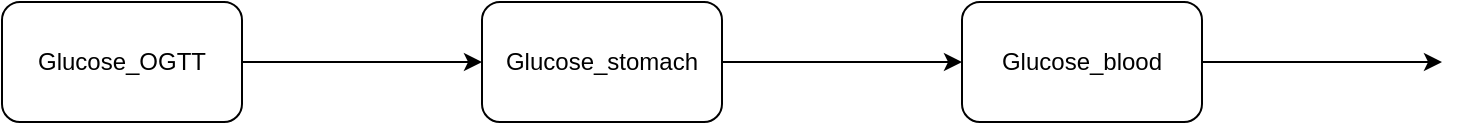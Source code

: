 <mxfile version="24.4.0" type="device" pages="7">
  <diagram id="NMiwrWdRVJsLs8OPodjR" name="Simple">
    <mxGraphModel dx="1803" dy="1044" grid="1" gridSize="10" guides="1" tooltips="1" connect="1" arrows="1" fold="1" page="1" pageScale="1" pageWidth="850" pageHeight="1100" math="0" shadow="0">
      <root>
        <mxCell id="0" />
        <mxCell id="1" parent="0" />
        <mxCell id="drTurekCJY-aTA2y8rEC-2" value="" style="endArrow=classic;html=1;rounded=0;entryX=0;entryY=0.5;entryDx=0;entryDy=0;" parent="1" source="drTurekCJY-aTA2y8rEC-4" edge="1">
          <mxGeometry width="50" height="50" relative="1" as="geometry">
            <mxPoint x="160" y="325" as="sourcePoint" />
            <mxPoint x="280" y="320" as="targetPoint" />
            <Array as="points" />
          </mxGeometry>
        </mxCell>
        <mxCell id="drTurekCJY-aTA2y8rEC-3" value="" style="endArrow=none;html=1;rounded=0;entryDx=0;entryDy=0;strokeColor=default;endFill=0;" parent="1" target="drTurekCJY-aTA2y8rEC-4" edge="1">
          <mxGeometry width="50" height="50" relative="1" as="geometry">
            <mxPoint x="160" y="320" as="sourcePoint" />
            <mxPoint x="300" y="325" as="targetPoint" />
            <Array as="points" />
          </mxGeometry>
        </mxCell>
        <mxCell id="drTurekCJY-aTA2y8rEC-4" value="" style="shape=waypoint;sketch=0;fillStyle=solid;size=6;pointerEvents=1;points=[];fillColor=none;resizable=0;rotatable=0;perimeter=centerPerimeter;snapToPoint=1;strokeColor=none;" parent="1" vertex="1">
          <mxGeometry x="210" y="310" width="20" height="20" as="geometry" />
        </mxCell>
        <mxCell id="drTurekCJY-aTA2y8rEC-9" value="Glucose_OGTT" style="rounded=1;whiteSpace=wrap;html=1;" parent="1" vertex="1">
          <mxGeometry x="40" y="290" width="120" height="60" as="geometry" />
        </mxCell>
        <mxCell id="g8OdH-ReW5zzcUejueHb-1" value="Glucose_blood" style="rounded=1;whiteSpace=wrap;html=1;" parent="1" vertex="1">
          <mxGeometry x="520" y="290" width="120" height="60" as="geometry" />
        </mxCell>
        <mxCell id="g8OdH-ReW5zzcUejueHb-2" value="" style="endArrow=classic;html=1;rounded=0;" parent="1" source="g8OdH-ReW5zzcUejueHb-4" edge="1">
          <mxGeometry width="50" height="50" relative="1" as="geometry">
            <mxPoint x="640" y="325" as="sourcePoint" />
            <mxPoint x="760" y="320" as="targetPoint" />
            <Array as="points" />
          </mxGeometry>
        </mxCell>
        <mxCell id="g8OdH-ReW5zzcUejueHb-3" value="" style="endArrow=none;html=1;rounded=0;entryDx=0;entryDy=0;strokeColor=default;endFill=0;" parent="1" target="g8OdH-ReW5zzcUejueHb-4" edge="1">
          <mxGeometry width="50" height="50" relative="1" as="geometry">
            <mxPoint x="640" y="320" as="sourcePoint" />
            <mxPoint x="780" y="325" as="targetPoint" />
            <Array as="points" />
          </mxGeometry>
        </mxCell>
        <mxCell id="g8OdH-ReW5zzcUejueHb-4" value="" style="shape=waypoint;sketch=0;fillStyle=solid;size=6;pointerEvents=1;points=[];fillColor=none;resizable=0;rotatable=0;perimeter=centerPerimeter;snapToPoint=1;strokeColor=none;" parent="1" vertex="1">
          <mxGeometry x="690" y="310" width="20" height="20" as="geometry" />
        </mxCell>
        <mxCell id="g8OdH-ReW5zzcUejueHb-5" value="Glucose_stomach" style="rounded=1;whiteSpace=wrap;html=1;" parent="1" vertex="1">
          <mxGeometry x="280" y="290" width="120" height="60" as="geometry" />
        </mxCell>
        <mxCell id="g8OdH-ReW5zzcUejueHb-6" value="" style="endArrow=classic;html=1;rounded=0;" parent="1" source="g8OdH-ReW5zzcUejueHb-8" edge="1">
          <mxGeometry width="50" height="50" relative="1" as="geometry">
            <mxPoint x="400" y="325" as="sourcePoint" />
            <mxPoint x="520" y="320" as="targetPoint" />
            <Array as="points" />
          </mxGeometry>
        </mxCell>
        <mxCell id="g8OdH-ReW5zzcUejueHb-7" value="" style="endArrow=none;html=1;rounded=0;entryDx=0;entryDy=0;strokeColor=default;endFill=0;" parent="1" target="g8OdH-ReW5zzcUejueHb-8" edge="1">
          <mxGeometry width="50" height="50" relative="1" as="geometry">
            <mxPoint x="400" y="320" as="sourcePoint" />
            <mxPoint x="540" y="325" as="targetPoint" />
            <Array as="points" />
          </mxGeometry>
        </mxCell>
        <mxCell id="g8OdH-ReW5zzcUejueHb-8" value="" style="shape=waypoint;sketch=0;fillStyle=solid;size=6;pointerEvents=1;points=[];fillColor=none;resizable=0;rotatable=0;perimeter=centerPerimeter;snapToPoint=1;strokeColor=none;" parent="1" vertex="1">
          <mxGeometry x="450" y="310" width="20" height="20" as="geometry" />
        </mxCell>
      </root>
    </mxGraphModel>
  </diagram>
  <diagram name="With insulin induced uptake" id="429lVlWvXwl7rx9JId-R">
    <mxGraphModel dx="1803" dy="1044" grid="1" gridSize="10" guides="1" tooltips="1" connect="1" arrows="1" fold="1" page="1" pageScale="1" pageWidth="850" pageHeight="1100" math="0" shadow="0">
      <root>
        <mxCell id="0" />
        <mxCell id="1" parent="0" />
        <mxCell id="2a_csH3wOC-OoMYR3X4y-1" value="Glucose_blood" style="rounded=1;whiteSpace=wrap;html=1;" parent="1" vertex="1">
          <mxGeometry x="270" y="290" width="120" height="60" as="geometry" />
        </mxCell>
        <mxCell id="2a_csH3wOC-OoMYR3X4y-4" value="" style="endArrow=classic;html=1;rounded=0;entryX=0;entryY=0.5;entryDx=0;entryDy=0;" parent="1" source="2a_csH3wOC-OoMYR3X4y-6" target="2a_csH3wOC-OoMYR3X4y-1" edge="1">
          <mxGeometry width="50" height="50" relative="1" as="geometry">
            <mxPoint x="150" y="325" as="sourcePoint" />
            <mxPoint x="260" y="320" as="targetPoint" />
            <Array as="points" />
          </mxGeometry>
        </mxCell>
        <mxCell id="2a_csH3wOC-OoMYR3X4y-5" value="" style="endArrow=none;html=1;rounded=0;entryDx=0;entryDy=0;strokeColor=default;endFill=0;" parent="1" target="2a_csH3wOC-OoMYR3X4y-6" edge="1">
          <mxGeometry width="50" height="50" relative="1" as="geometry">
            <mxPoint x="150" y="320" as="sourcePoint" />
            <mxPoint x="290" y="325" as="targetPoint" />
            <Array as="points" />
          </mxGeometry>
        </mxCell>
        <mxCell id="2a_csH3wOC-OoMYR3X4y-6" value="" style="shape=waypoint;sketch=0;fillStyle=solid;size=6;pointerEvents=1;points=[];fillColor=none;resizable=0;rotatable=0;perimeter=centerPerimeter;snapToPoint=1;strokeColor=none;" parent="1" vertex="1">
          <mxGeometry x="200" y="310" width="20" height="20" as="geometry" />
        </mxCell>
        <mxCell id="2a_csH3wOC-OoMYR3X4y-7" value="" style="endArrow=classic;html=1;rounded=0;" parent="1" source="2a_csH3wOC-OoMYR3X4y-9" edge="1">
          <mxGeometry width="50" height="50" relative="1" as="geometry">
            <mxPoint x="390" y="325" as="sourcePoint" />
            <mxPoint x="510" y="320" as="targetPoint" />
            <Array as="points" />
          </mxGeometry>
        </mxCell>
        <mxCell id="2a_csH3wOC-OoMYR3X4y-8" value="" style="endArrow=none;html=1;rounded=0;entryDx=0;entryDy=0;strokeColor=default;endFill=0;" parent="1" target="2a_csH3wOC-OoMYR3X4y-9" edge="1">
          <mxGeometry width="50" height="50" relative="1" as="geometry">
            <mxPoint x="390" y="320" as="sourcePoint" />
            <mxPoint x="530" y="325" as="targetPoint" />
            <Array as="points" />
          </mxGeometry>
        </mxCell>
        <mxCell id="2a_csH3wOC-OoMYR3X4y-9" value="" style="shape=waypoint;sketch=0;fillStyle=solid;size=6;pointerEvents=1;points=[];fillColor=none;resizable=0;rotatable=0;perimeter=centerPerimeter;snapToPoint=1;strokeColor=none;" parent="1" vertex="1">
          <mxGeometry x="440" y="310" width="20" height="20" as="geometry" />
        </mxCell>
        <mxCell id="2a_csH3wOC-OoMYR3X4y-10" value="Insulin_pancreas" style="rhombus;whiteSpace=wrap;html=1;" parent="1" vertex="1">
          <mxGeometry x="410" y="120" width="80" height="80" as="geometry" />
        </mxCell>
        <mxCell id="2a_csH3wOC-OoMYR3X4y-12" value="Glucose_OGTT" style="rounded=1;whiteSpace=wrap;html=1;" parent="1" vertex="1">
          <mxGeometry x="30" y="290" width="120" height="60" as="geometry" />
        </mxCell>
        <mxCell id="PHtE8mBX0WkZsLmVojpv-1" value="" style="curved=1;endArrow=classic;html=1;rounded=0;exitX=0.75;exitY=0;exitDx=0;exitDy=0;entryX=0.35;entryY=0.53;entryDx=0;entryDy=0;entryPerimeter=0;" parent="1" source="2a_csH3wOC-OoMYR3X4y-1" target="PHtE8mBX0WkZsLmVojpv-10" edge="1">
          <mxGeometry width="50" height="50" relative="1" as="geometry">
            <mxPoint x="370" y="340" as="sourcePoint" />
            <mxPoint x="340" y="230" as="targetPoint" />
            <Array as="points">
              <mxPoint x="370" y="250" />
            </Array>
          </mxGeometry>
        </mxCell>
        <mxCell id="PHtE8mBX0WkZsLmVojpv-7" value="" style="group;rotation=90;" parent="1" vertex="1" connectable="0">
          <mxGeometry x="390" y="250" width="120" height="20" as="geometry" />
        </mxCell>
        <mxCell id="PHtE8mBX0WkZsLmVojpv-9" value="" style="endArrow=none;html=1;rounded=0;entryDx=0;entryDy=0;strokeColor=default;endFill=0;" parent="PHtE8mBX0WkZsLmVojpv-7" target="PHtE8mBX0WkZsLmVojpv-10" edge="1">
          <mxGeometry width="50" height="50" relative="1" as="geometry">
            <mxPoint x="60" y="-50" as="sourcePoint" />
            <mxPoint x="55" y="90" as="targetPoint" />
            <Array as="points" />
          </mxGeometry>
        </mxCell>
        <mxCell id="PHtE8mBX0WkZsLmVojpv-10" value="" style="shape=waypoint;sketch=0;fillStyle=solid;size=6;pointerEvents=1;points=[];fillColor=none;resizable=0;rotatable=0;perimeter=centerPerimeter;snapToPoint=1;strokeColor=none;rotation=90;" parent="PHtE8mBX0WkZsLmVojpv-7" vertex="1">
          <mxGeometry x="50" width="20" height="20" as="geometry" />
        </mxCell>
        <mxCell id="PHtE8mBX0WkZsLmVojpv-8" value="" style="endArrow=classic;html=1;rounded=0;entryX=0.57;entryY=0.75;entryDx=0;entryDy=0;entryPerimeter=0;" parent="1" source="PHtE8mBX0WkZsLmVojpv-10" target="2a_csH3wOC-OoMYR3X4y-9" edge="1">
          <mxGeometry width="50" height="50" relative="1" as="geometry">
            <mxPoint x="445" y="200" as="sourcePoint" />
            <mxPoint x="450" y="320" as="targetPoint" />
            <Array as="points" />
          </mxGeometry>
        </mxCell>
      </root>
    </mxGraphModel>
  </diagram>
  <diagram id="hNH9wX3AyIUZG4db7Msg" name="With insulin_blood">
    <mxGraphModel dx="2653" dy="1044" grid="1" gridSize="10" guides="1" tooltips="1" connect="1" arrows="1" fold="1" page="1" pageScale="1" pageWidth="850" pageHeight="1100" math="0" shadow="0">
      <root>
        <mxCell id="0" />
        <mxCell id="1" parent="0" />
        <mxCell id="qEl2pKQP6yc4ryg7oWox-1" value="Glucose_blood" style="rounded=1;whiteSpace=wrap;html=1;" parent="1" vertex="1">
          <mxGeometry x="-360" y="250" width="120" height="60" as="geometry" />
        </mxCell>
        <mxCell id="qEl2pKQP6yc4ryg7oWox-2" value="" style="endArrow=classic;html=1;rounded=0;entryX=0;entryY=0.5;entryDx=0;entryDy=0;" parent="1" source="qEl2pKQP6yc4ryg7oWox-4" target="qEl2pKQP6yc4ryg7oWox-1" edge="1">
          <mxGeometry width="50" height="50" relative="1" as="geometry">
            <mxPoint x="-480" y="285" as="sourcePoint" />
            <mxPoint x="-370" y="280" as="targetPoint" />
            <Array as="points" />
          </mxGeometry>
        </mxCell>
        <mxCell id="qEl2pKQP6yc4ryg7oWox-3" value="" style="endArrow=none;html=1;rounded=0;entryDx=0;entryDy=0;strokeColor=default;endFill=0;" parent="1" target="qEl2pKQP6yc4ryg7oWox-4" edge="1">
          <mxGeometry width="50" height="50" relative="1" as="geometry">
            <mxPoint x="-480" y="280" as="sourcePoint" />
            <mxPoint x="-340" y="285" as="targetPoint" />
            <Array as="points" />
          </mxGeometry>
        </mxCell>
        <mxCell id="qEl2pKQP6yc4ryg7oWox-4" value="" style="shape=waypoint;sketch=0;fillStyle=solid;size=6;pointerEvents=1;points=[];fillColor=none;resizable=0;rotatable=0;perimeter=centerPerimeter;snapToPoint=1;strokeColor=none;" parent="1" vertex="1">
          <mxGeometry x="-430" y="270" width="20" height="20" as="geometry" />
        </mxCell>
        <mxCell id="qEl2pKQP6yc4ryg7oWox-5" value="" style="endArrow=classic;html=1;rounded=0;" parent="1" source="qEl2pKQP6yc4ryg7oWox-7" edge="1">
          <mxGeometry width="50" height="50" relative="1" as="geometry">
            <mxPoint x="-240" y="285" as="sourcePoint" />
            <mxPoint x="-120" y="280" as="targetPoint" />
            <Array as="points" />
          </mxGeometry>
        </mxCell>
        <mxCell id="qEl2pKQP6yc4ryg7oWox-6" value="" style="endArrow=none;html=1;rounded=0;entryDx=0;entryDy=0;strokeColor=default;endFill=0;" parent="1" target="qEl2pKQP6yc4ryg7oWox-7" edge="1">
          <mxGeometry width="50" height="50" relative="1" as="geometry">
            <mxPoint x="-240" y="280" as="sourcePoint" />
            <mxPoint x="-100" y="285" as="targetPoint" />
            <Array as="points" />
          </mxGeometry>
        </mxCell>
        <mxCell id="qEl2pKQP6yc4ryg7oWox-7" value="" style="shape=waypoint;sketch=0;fillStyle=solid;size=6;pointerEvents=1;points=[];fillColor=none;resizable=0;rotatable=0;perimeter=centerPerimeter;snapToPoint=1;strokeColor=none;" parent="1" vertex="1">
          <mxGeometry x="-190" y="270" width="20" height="20" as="geometry" />
        </mxCell>
        <mxCell id="qEl2pKQP6yc4ryg7oWox-8" value="Insulin_pancreas" style="rhombus;whiteSpace=wrap;html=1;" parent="1" vertex="1">
          <mxGeometry x="-440" y="90" width="80" height="80" as="geometry" />
        </mxCell>
        <mxCell id="qEl2pKQP6yc4ryg7oWox-11" value="" style="group;rotation=90;" parent="1" vertex="1" connectable="0">
          <mxGeometry x="-240" y="210" width="120" height="20" as="geometry" />
        </mxCell>
        <mxCell id="qEl2pKQP6yc4ryg7oWox-12" value="" style="endArrow=none;html=1;rounded=0;entryDx=0;entryDy=0;strokeColor=default;endFill=0;" parent="qEl2pKQP6yc4ryg7oWox-11" target="qEl2pKQP6yc4ryg7oWox-13" edge="1">
          <mxGeometry width="50" height="50" relative="1" as="geometry">
            <mxPoint x="60" y="-50" as="sourcePoint" />
            <mxPoint x="55" y="90" as="targetPoint" />
            <Array as="points" />
          </mxGeometry>
        </mxCell>
        <mxCell id="qEl2pKQP6yc4ryg7oWox-13" value="" style="shape=waypoint;sketch=0;fillStyle=solid;size=6;pointerEvents=1;points=[];fillColor=none;resizable=0;rotatable=0;perimeter=centerPerimeter;snapToPoint=1;strokeColor=none;rotation=90;" parent="qEl2pKQP6yc4ryg7oWox-11" vertex="1">
          <mxGeometry x="50" width="20" height="20" as="geometry" />
        </mxCell>
        <mxCell id="qEl2pKQP6yc4ryg7oWox-14" value="" style="endArrow=classic;html=1;rounded=0;entryX=0.57;entryY=0.75;entryDx=0;entryDy=0;entryPerimeter=0;" parent="1" source="qEl2pKQP6yc4ryg7oWox-13" target="qEl2pKQP6yc4ryg7oWox-7" edge="1">
          <mxGeometry width="50" height="50" relative="1" as="geometry">
            <mxPoint x="-185" y="160" as="sourcePoint" />
            <mxPoint x="-180" y="280" as="targetPoint" />
            <Array as="points" />
          </mxGeometry>
        </mxCell>
        <mxCell id="dKv7AN_57DYAFHIlqzqE-1" value="Insulin_blood" style="rounded=1;whiteSpace=wrap;html=1;" parent="1" vertex="1">
          <mxGeometry x="-240" y="100" width="120" height="60" as="geometry" />
        </mxCell>
        <mxCell id="dKv7AN_57DYAFHIlqzqE-2" value="" style="endArrow=classic;html=1;rounded=0;" parent="1" source="dKv7AN_57DYAFHIlqzqE-4" edge="1">
          <mxGeometry width="50" height="50" relative="1" as="geometry">
            <mxPoint x="-360" y="135" as="sourcePoint" />
            <mxPoint x="-240" y="130" as="targetPoint" />
            <Array as="points" />
          </mxGeometry>
        </mxCell>
        <mxCell id="dKv7AN_57DYAFHIlqzqE-3" value="" style="endArrow=none;html=1;rounded=0;entryDx=0;entryDy=0;strokeColor=default;endFill=0;" parent="1" target="dKv7AN_57DYAFHIlqzqE-4" edge="1">
          <mxGeometry width="50" height="50" relative="1" as="geometry">
            <mxPoint x="-360" y="130" as="sourcePoint" />
            <mxPoint x="-220" y="135" as="targetPoint" />
            <Array as="points" />
          </mxGeometry>
        </mxCell>
        <mxCell id="dKv7AN_57DYAFHIlqzqE-4" value="" style="shape=waypoint;sketch=0;fillStyle=solid;size=6;pointerEvents=1;points=[];fillColor=none;resizable=0;rotatable=0;perimeter=centerPerimeter;snapToPoint=1;strokeColor=none;" parent="1" vertex="1">
          <mxGeometry x="-310" y="120" width="20" height="20" as="geometry" />
        </mxCell>
        <mxCell id="dKv7AN_57DYAFHIlqzqE-5" value="" style="group;rotation=-90;" parent="1" vertex="1" connectable="0">
          <mxGeometry x="-360" y="180" width="120" height="20" as="geometry" />
        </mxCell>
        <mxCell id="dKv7AN_57DYAFHIlqzqE-6" value="" style="endArrow=classic;html=1;rounded=0;" parent="dKv7AN_57DYAFHIlqzqE-5" source="dKv7AN_57DYAFHIlqzqE-8" edge="1">
          <mxGeometry width="50" height="50" relative="1" as="geometry">
            <mxPoint x="65" y="70" as="sourcePoint" />
            <mxPoint x="60" y="-50" as="targetPoint" />
            <Array as="points" />
          </mxGeometry>
        </mxCell>
        <mxCell id="dKv7AN_57DYAFHIlqzqE-7" value="" style="endArrow=none;html=1;rounded=0;entryDx=0;entryDy=0;strokeColor=default;endFill=0;" parent="dKv7AN_57DYAFHIlqzqE-5" target="dKv7AN_57DYAFHIlqzqE-8" edge="1">
          <mxGeometry width="50" height="50" relative="1" as="geometry">
            <mxPoint x="60" y="70" as="sourcePoint" />
            <mxPoint x="65" y="-70" as="targetPoint" />
            <Array as="points" />
          </mxGeometry>
        </mxCell>
        <mxCell id="dKv7AN_57DYAFHIlqzqE-8" value="" style="shape=waypoint;sketch=0;fillStyle=solid;size=6;pointerEvents=1;points=[];fillColor=none;resizable=0;rotatable=0;perimeter=centerPerimeter;snapToPoint=1;strokeColor=none;rotation=-90;" parent="dKv7AN_57DYAFHIlqzqE-5" vertex="1">
          <mxGeometry x="50" width="20" height="20" as="geometry" />
        </mxCell>
        <mxCell id="dKv7AN_57DYAFHIlqzqE-9" value="" style="group" parent="1" vertex="1" connectable="0">
          <mxGeometry x="-120" y="120" width="120" height="20" as="geometry" />
        </mxCell>
        <mxCell id="dKv7AN_57DYAFHIlqzqE-10" value="" style="endArrow=classic;html=1;rounded=0;" parent="dKv7AN_57DYAFHIlqzqE-9" source="dKv7AN_57DYAFHIlqzqE-12" edge="1">
          <mxGeometry width="50" height="50" relative="1" as="geometry">
            <mxPoint y="15" as="sourcePoint" />
            <mxPoint x="120" y="10" as="targetPoint" />
            <Array as="points" />
          </mxGeometry>
        </mxCell>
        <mxCell id="dKv7AN_57DYAFHIlqzqE-11" value="" style="endArrow=none;html=1;rounded=0;entryDx=0;entryDy=0;strokeColor=default;endFill=0;" parent="dKv7AN_57DYAFHIlqzqE-9" target="dKv7AN_57DYAFHIlqzqE-12" edge="1">
          <mxGeometry width="50" height="50" relative="1" as="geometry">
            <mxPoint y="10" as="sourcePoint" />
            <mxPoint x="140" y="15" as="targetPoint" />
            <Array as="points" />
          </mxGeometry>
        </mxCell>
        <mxCell id="dKv7AN_57DYAFHIlqzqE-12" value="" style="shape=waypoint;sketch=0;fillStyle=solid;size=6;pointerEvents=1;points=[];fillColor=none;resizable=0;rotatable=0;perimeter=centerPerimeter;snapToPoint=1;strokeColor=none;" parent="dKv7AN_57DYAFHIlqzqE-9" vertex="1">
          <mxGeometry x="50" width="20" height="20" as="geometry" />
        </mxCell>
        <mxCell id="tFLrUeL0UtjmMKYt-yMR-1" value="" style="endArrow=classic;html=1;rounded=0;entryX=0;entryY=0.5;entryDx=0;entryDy=0;" parent="1" source="tFLrUeL0UtjmMKYt-yMR-3" edge="1">
          <mxGeometry width="50" height="50" relative="1" as="geometry">
            <mxPoint x="-720" y="285" as="sourcePoint" />
            <mxPoint x="-600" y="280" as="targetPoint" />
            <Array as="points" />
          </mxGeometry>
        </mxCell>
        <mxCell id="tFLrUeL0UtjmMKYt-yMR-2" value="" style="endArrow=none;html=1;rounded=0;entryDx=0;entryDy=0;strokeColor=default;endFill=0;" parent="1" target="tFLrUeL0UtjmMKYt-yMR-3" edge="1">
          <mxGeometry width="50" height="50" relative="1" as="geometry">
            <mxPoint x="-720" y="280" as="sourcePoint" />
            <mxPoint x="-580" y="285" as="targetPoint" />
            <Array as="points" />
          </mxGeometry>
        </mxCell>
        <mxCell id="tFLrUeL0UtjmMKYt-yMR-3" value="" style="shape=waypoint;sketch=0;fillStyle=solid;size=6;pointerEvents=1;points=[];fillColor=none;resizable=0;rotatable=0;perimeter=centerPerimeter;snapToPoint=1;strokeColor=none;" parent="1" vertex="1">
          <mxGeometry x="-670" y="270" width="20" height="20" as="geometry" />
        </mxCell>
        <mxCell id="tFLrUeL0UtjmMKYt-yMR-4" value="Glucose_OGTT" style="rounded=1;whiteSpace=wrap;html=1;" parent="1" vertex="1">
          <mxGeometry x="-840" y="250" width="120" height="60" as="geometry" />
        </mxCell>
        <mxCell id="tFLrUeL0UtjmMKYt-yMR-5" value="Glucose_stomach" style="rounded=1;whiteSpace=wrap;html=1;" parent="1" vertex="1">
          <mxGeometry x="-600" y="250" width="120" height="60" as="geometry" />
        </mxCell>
      </root>
    </mxGraphModel>
  </diagram>
  <diagram id="waiz3WeiPlhbW3-L29Ed" name="With glucose in liver">
    <mxGraphModel dx="1803" dy="1044" grid="1" gridSize="10" guides="1" tooltips="1" connect="1" arrows="1" fold="1" page="1" pageScale="1" pageWidth="850" pageHeight="1100" math="0" shadow="0">
      <root>
        <mxCell id="0" />
        <mxCell id="1" parent="0" />
        <mxCell id="utHzqzKX-fKPkcxGWewe-1" value="Glucose_blood" style="rounded=1;whiteSpace=wrap;html=1;" parent="1" vertex="1">
          <mxGeometry x="490" y="260" width="120" height="60" as="geometry" />
        </mxCell>
        <mxCell id="utHzqzKX-fKPkcxGWewe-2" value="" style="endArrow=classic;html=1;rounded=0;entryX=0;entryY=0.5;entryDx=0;entryDy=0;" parent="1" source="utHzqzKX-fKPkcxGWewe-4" target="utHzqzKX-fKPkcxGWewe-1" edge="1">
          <mxGeometry width="50" height="50" relative="1" as="geometry">
            <mxPoint x="370" y="295" as="sourcePoint" />
            <mxPoint x="480" y="290" as="targetPoint" />
            <Array as="points" />
          </mxGeometry>
        </mxCell>
        <mxCell id="utHzqzKX-fKPkcxGWewe-3" value="" style="endArrow=none;html=1;rounded=0;entryDx=0;entryDy=0;strokeColor=default;endFill=0;" parent="1" target="utHzqzKX-fKPkcxGWewe-4" edge="1">
          <mxGeometry width="50" height="50" relative="1" as="geometry">
            <mxPoint x="370" y="290" as="sourcePoint" />
            <mxPoint x="510" y="295" as="targetPoint" />
            <Array as="points" />
          </mxGeometry>
        </mxCell>
        <mxCell id="utHzqzKX-fKPkcxGWewe-4" value="" style="shape=waypoint;sketch=0;fillStyle=solid;size=6;pointerEvents=1;points=[];fillColor=none;resizable=0;rotatable=0;perimeter=centerPerimeter;snapToPoint=1;strokeColor=none;" parent="1" vertex="1">
          <mxGeometry x="420" y="280" width="20" height="20" as="geometry" />
        </mxCell>
        <mxCell id="utHzqzKX-fKPkcxGWewe-5" value="" style="endArrow=classic;html=1;rounded=0;" parent="1" source="utHzqzKX-fKPkcxGWewe-7" edge="1">
          <mxGeometry width="50" height="50" relative="1" as="geometry">
            <mxPoint x="610" y="295" as="sourcePoint" />
            <mxPoint x="730" y="290" as="targetPoint" />
            <Array as="points" />
          </mxGeometry>
        </mxCell>
        <mxCell id="utHzqzKX-fKPkcxGWewe-6" value="" style="endArrow=none;html=1;rounded=0;entryDx=0;entryDy=0;strokeColor=default;endFill=0;" parent="1" target="utHzqzKX-fKPkcxGWewe-7" edge="1">
          <mxGeometry width="50" height="50" relative="1" as="geometry">
            <mxPoint x="610" y="290" as="sourcePoint" />
            <mxPoint x="750" y="295" as="targetPoint" />
            <Array as="points" />
          </mxGeometry>
        </mxCell>
        <mxCell id="utHzqzKX-fKPkcxGWewe-7" value="" style="shape=waypoint;sketch=0;fillStyle=solid;size=6;pointerEvents=1;points=[];fillColor=none;resizable=0;rotatable=0;perimeter=centerPerimeter;snapToPoint=1;strokeColor=none;" parent="1" vertex="1">
          <mxGeometry x="660" y="280" width="20" height="20" as="geometry" />
        </mxCell>
        <mxCell id="utHzqzKX-fKPkcxGWewe-8" value="Insulin_pancreas" style="rhombus;whiteSpace=wrap;html=1;" parent="1" vertex="1">
          <mxGeometry x="410" y="100" width="80" height="80" as="geometry" />
        </mxCell>
        <mxCell id="utHzqzKX-fKPkcxGWewe-10" value="" style="group;rotation=90;" parent="1" vertex="1" connectable="0">
          <mxGeometry x="610" y="220" width="120" height="20" as="geometry" />
        </mxCell>
        <mxCell id="utHzqzKX-fKPkcxGWewe-11" value="" style="endArrow=none;html=1;rounded=0;entryDx=0;entryDy=0;strokeColor=default;endFill=0;" parent="utHzqzKX-fKPkcxGWewe-10" target="utHzqzKX-fKPkcxGWewe-12" edge="1">
          <mxGeometry width="50" height="50" relative="1" as="geometry">
            <mxPoint x="60" y="-50" as="sourcePoint" />
            <mxPoint x="55" y="90" as="targetPoint" />
            <Array as="points" />
          </mxGeometry>
        </mxCell>
        <mxCell id="utHzqzKX-fKPkcxGWewe-12" value="" style="shape=waypoint;sketch=0;fillStyle=solid;size=6;pointerEvents=1;points=[];fillColor=none;resizable=0;rotatable=0;perimeter=centerPerimeter;snapToPoint=1;strokeColor=none;rotation=90;" parent="utHzqzKX-fKPkcxGWewe-10" vertex="1">
          <mxGeometry x="50" width="20" height="20" as="geometry" />
        </mxCell>
        <mxCell id="utHzqzKX-fKPkcxGWewe-13" value="" style="endArrow=classic;html=1;rounded=0;entryX=0.57;entryY=0.75;entryDx=0;entryDy=0;entryPerimeter=0;" parent="1" source="utHzqzKX-fKPkcxGWewe-12" target="utHzqzKX-fKPkcxGWewe-7" edge="1">
          <mxGeometry width="50" height="50" relative="1" as="geometry">
            <mxPoint x="665" y="170" as="sourcePoint" />
            <mxPoint x="670" y="290" as="targetPoint" />
            <Array as="points" />
          </mxGeometry>
        </mxCell>
        <mxCell id="utHzqzKX-fKPkcxGWewe-14" value="Insulin_blood" style="rounded=1;whiteSpace=wrap;html=1;" parent="1" vertex="1">
          <mxGeometry x="610" y="110" width="120" height="60" as="geometry" />
        </mxCell>
        <mxCell id="utHzqzKX-fKPkcxGWewe-15" value="" style="endArrow=classic;html=1;rounded=0;" parent="1" source="utHzqzKX-fKPkcxGWewe-17" edge="1">
          <mxGeometry width="50" height="50" relative="1" as="geometry">
            <mxPoint x="490" y="145" as="sourcePoint" />
            <mxPoint x="610" y="140" as="targetPoint" />
            <Array as="points" />
          </mxGeometry>
        </mxCell>
        <mxCell id="utHzqzKX-fKPkcxGWewe-16" value="" style="endArrow=none;html=1;rounded=0;entryDx=0;entryDy=0;strokeColor=default;endFill=0;" parent="1" target="utHzqzKX-fKPkcxGWewe-17" edge="1">
          <mxGeometry width="50" height="50" relative="1" as="geometry">
            <mxPoint x="490" y="140" as="sourcePoint" />
            <mxPoint x="630" y="145" as="targetPoint" />
            <Array as="points" />
          </mxGeometry>
        </mxCell>
        <mxCell id="utHzqzKX-fKPkcxGWewe-17" value="" style="shape=waypoint;sketch=0;fillStyle=solid;size=6;pointerEvents=1;points=[];fillColor=none;resizable=0;rotatable=0;perimeter=centerPerimeter;snapToPoint=1;strokeColor=none;" parent="1" vertex="1">
          <mxGeometry x="540" y="130" width="20" height="20" as="geometry" />
        </mxCell>
        <mxCell id="utHzqzKX-fKPkcxGWewe-18" value="" style="group;rotation=-90;" parent="1" vertex="1" connectable="0">
          <mxGeometry x="490" y="190" width="120" height="20" as="geometry" />
        </mxCell>
        <mxCell id="utHzqzKX-fKPkcxGWewe-19" value="" style="endArrow=classic;html=1;rounded=0;" parent="utHzqzKX-fKPkcxGWewe-18" source="utHzqzKX-fKPkcxGWewe-21" edge="1">
          <mxGeometry width="50" height="50" relative="1" as="geometry">
            <mxPoint x="65" y="70" as="sourcePoint" />
            <mxPoint x="60" y="-50" as="targetPoint" />
            <Array as="points" />
          </mxGeometry>
        </mxCell>
        <mxCell id="utHzqzKX-fKPkcxGWewe-20" value="" style="endArrow=none;html=1;rounded=0;entryDx=0;entryDy=0;strokeColor=default;endFill=0;" parent="utHzqzKX-fKPkcxGWewe-18" target="utHzqzKX-fKPkcxGWewe-21" edge="1">
          <mxGeometry width="50" height="50" relative="1" as="geometry">
            <mxPoint x="60" y="70" as="sourcePoint" />
            <mxPoint x="65" y="-70" as="targetPoint" />
            <Array as="points" />
          </mxGeometry>
        </mxCell>
        <mxCell id="utHzqzKX-fKPkcxGWewe-21" value="" style="shape=waypoint;sketch=0;fillStyle=solid;size=6;pointerEvents=1;points=[];fillColor=none;resizable=0;rotatable=0;perimeter=centerPerimeter;snapToPoint=1;strokeColor=none;rotation=-90;" parent="utHzqzKX-fKPkcxGWewe-18" vertex="1">
          <mxGeometry x="50" width="20" height="20" as="geometry" />
        </mxCell>
        <mxCell id="utHzqzKX-fKPkcxGWewe-22" value="" style="group" parent="1" vertex="1" connectable="0">
          <mxGeometry x="730" y="130" width="120" height="20" as="geometry" />
        </mxCell>
        <mxCell id="utHzqzKX-fKPkcxGWewe-23" value="" style="endArrow=classic;html=1;rounded=0;" parent="utHzqzKX-fKPkcxGWewe-22" source="utHzqzKX-fKPkcxGWewe-25" edge="1">
          <mxGeometry width="50" height="50" relative="1" as="geometry">
            <mxPoint y="15" as="sourcePoint" />
            <mxPoint x="120" y="10" as="targetPoint" />
            <Array as="points" />
          </mxGeometry>
        </mxCell>
        <mxCell id="utHzqzKX-fKPkcxGWewe-24" value="" style="endArrow=none;html=1;rounded=0;entryDx=0;entryDy=0;strokeColor=default;endFill=0;" parent="utHzqzKX-fKPkcxGWewe-22" target="utHzqzKX-fKPkcxGWewe-25" edge="1">
          <mxGeometry width="50" height="50" relative="1" as="geometry">
            <mxPoint y="10" as="sourcePoint" />
            <mxPoint x="140" y="15" as="targetPoint" />
            <Array as="points" />
          </mxGeometry>
        </mxCell>
        <mxCell id="utHzqzKX-fKPkcxGWewe-25" value="" style="shape=waypoint;sketch=0;fillStyle=solid;size=6;pointerEvents=1;points=[];fillColor=none;resizable=0;rotatable=0;perimeter=centerPerimeter;snapToPoint=1;strokeColor=none;" parent="utHzqzKX-fKPkcxGWewe-22" vertex="1">
          <mxGeometry x="50" width="20" height="20" as="geometry" />
        </mxCell>
        <mxCell id="hBM1v896Z5nIF-F1kC66-1" value="Glucose_liver" style="rounded=1;whiteSpace=wrap;html=1;" parent="1" vertex="1">
          <mxGeometry x="490" y="440" width="120" height="60" as="geometry" />
        </mxCell>
        <mxCell id="hBM1v896Z5nIF-F1kC66-8" value="" style="group;rotation=90;" parent="1" vertex="1" connectable="0">
          <mxGeometry x="510" y="370" width="120" height="20" as="geometry" />
        </mxCell>
        <mxCell id="hBM1v896Z5nIF-F1kC66-9" value="" style="endArrow=classic;html=1;rounded=0;" parent="hBM1v896Z5nIF-F1kC66-8" source="hBM1v896Z5nIF-F1kC66-11" edge="1">
          <mxGeometry width="50" height="50" relative="1" as="geometry">
            <mxPoint x="55" y="-50" as="sourcePoint" />
            <mxPoint x="60" y="70" as="targetPoint" />
            <Array as="points" />
          </mxGeometry>
        </mxCell>
        <mxCell id="hBM1v896Z5nIF-F1kC66-10" value="" style="endArrow=none;html=1;rounded=0;entryDx=0;entryDy=0;strokeColor=default;endFill=0;" parent="hBM1v896Z5nIF-F1kC66-8" target="hBM1v896Z5nIF-F1kC66-11" edge="1">
          <mxGeometry width="50" height="50" relative="1" as="geometry">
            <mxPoint x="60" y="-50" as="sourcePoint" />
            <mxPoint x="55" y="90" as="targetPoint" />
            <Array as="points" />
          </mxGeometry>
        </mxCell>
        <mxCell id="hBM1v896Z5nIF-F1kC66-11" value="" style="shape=waypoint;sketch=0;fillStyle=solid;size=6;pointerEvents=1;points=[];fillColor=none;resizable=0;rotatable=0;perimeter=centerPerimeter;snapToPoint=1;strokeColor=none;rotation=90;" parent="hBM1v896Z5nIF-F1kC66-8" vertex="1">
          <mxGeometry x="50" width="20" height="20" as="geometry" />
        </mxCell>
        <mxCell id="hBM1v896Z5nIF-F1kC66-12" value="" style="group;rotation=-90;" parent="1" vertex="1" connectable="0">
          <mxGeometry x="470" y="370" width="120" height="20" as="geometry" />
        </mxCell>
        <mxCell id="hBM1v896Z5nIF-F1kC66-13" value="" style="endArrow=classic;html=1;rounded=0;" parent="hBM1v896Z5nIF-F1kC66-12" source="hBM1v896Z5nIF-F1kC66-15" edge="1">
          <mxGeometry width="50" height="50" relative="1" as="geometry">
            <mxPoint x="65" y="70" as="sourcePoint" />
            <mxPoint x="60" y="-50" as="targetPoint" />
            <Array as="points" />
          </mxGeometry>
        </mxCell>
        <mxCell id="hBM1v896Z5nIF-F1kC66-14" value="" style="endArrow=none;html=1;rounded=0;entryDx=0;entryDy=0;strokeColor=default;endFill=0;" parent="hBM1v896Z5nIF-F1kC66-12" target="hBM1v896Z5nIF-F1kC66-15" edge="1">
          <mxGeometry width="50" height="50" relative="1" as="geometry">
            <mxPoint x="60" y="70" as="sourcePoint" />
            <mxPoint x="65" y="-70" as="targetPoint" />
            <Array as="points" />
          </mxGeometry>
        </mxCell>
        <mxCell id="hBM1v896Z5nIF-F1kC66-15" value="" style="shape=waypoint;sketch=0;fillStyle=solid;size=6;pointerEvents=1;points=[];fillColor=none;resizable=0;rotatable=0;perimeter=centerPerimeter;snapToPoint=1;strokeColor=none;rotation=-90;" parent="hBM1v896Z5nIF-F1kC66-12" vertex="1">
          <mxGeometry x="50" width="20" height="20" as="geometry" />
        </mxCell>
        <mxCell id="hBM1v896Z5nIF-F1kC66-17" value="" style="curved=1;endArrow=classic;html=1;rounded=0;entryX=0.429;entryY=-0.093;entryDx=0;entryDy=0;entryPerimeter=0;exitX=1;exitY=1;exitDx=0;exitDy=0;" parent="hBM1v896Z5nIF-F1kC66-12" source="utHzqzKX-fKPkcxGWewe-14" edge="1">
          <mxGeometry width="50" height="50" relative="1" as="geometry">
            <mxPoint x="60" y="-50" as="sourcePoint" />
            <mxPoint x="100" y="10" as="targetPoint" />
            <Array as="points">
              <mxPoint x="340" y="-110" />
              <mxPoint x="260" y="20" />
            </Array>
          </mxGeometry>
        </mxCell>
        <mxCell id="hBM1v896Z5nIF-F1kC66-16" value="" style="curved=1;endArrow=ERone;html=1;rounded=0;entryX=0.429;entryY=-0.093;entryDx=0;entryDy=0;entryPerimeter=0;exitX=0;exitY=1;exitDx=0;exitDy=0;endFill=0;" parent="1" source="utHzqzKX-fKPkcxGWewe-1" target="hBM1v896Z5nIF-F1kC66-15" edge="1">
          <mxGeometry width="50" height="50" relative="1" as="geometry">
            <mxPoint x="300" y="500" as="sourcePoint" />
            <mxPoint x="350" y="450" as="targetPoint" />
            <Array as="points">
              <mxPoint x="440" y="380" />
            </Array>
          </mxGeometry>
        </mxCell>
        <mxCell id="4K_BLtk44kkhi8VQZPp2-1" value="" style="endArrow=classic;html=1;rounded=0;entryX=0;entryY=0.5;entryDx=0;entryDy=0;" parent="1" source="4K_BLtk44kkhi8VQZPp2-3" edge="1">
          <mxGeometry width="50" height="50" relative="1" as="geometry">
            <mxPoint x="130" y="295" as="sourcePoint" />
            <mxPoint x="250" y="290" as="targetPoint" />
            <Array as="points" />
          </mxGeometry>
        </mxCell>
        <mxCell id="4K_BLtk44kkhi8VQZPp2-2" value="" style="endArrow=none;html=1;rounded=0;entryDx=0;entryDy=0;strokeColor=default;endFill=0;" parent="1" target="4K_BLtk44kkhi8VQZPp2-3" edge="1">
          <mxGeometry width="50" height="50" relative="1" as="geometry">
            <mxPoint x="130" y="290" as="sourcePoint" />
            <mxPoint x="270" y="295" as="targetPoint" />
            <Array as="points" />
          </mxGeometry>
        </mxCell>
        <mxCell id="4K_BLtk44kkhi8VQZPp2-3" value="" style="shape=waypoint;sketch=0;fillStyle=solid;size=6;pointerEvents=1;points=[];fillColor=none;resizable=0;rotatable=0;perimeter=centerPerimeter;snapToPoint=1;strokeColor=none;" parent="1" vertex="1">
          <mxGeometry x="180" y="280" width="20" height="20" as="geometry" />
        </mxCell>
        <mxCell id="4K_BLtk44kkhi8VQZPp2-4" value="Glucose_OGTT" style="rounded=1;whiteSpace=wrap;html=1;" parent="1" vertex="1">
          <mxGeometry x="10" y="260" width="120" height="60" as="geometry" />
        </mxCell>
        <mxCell id="4K_BLtk44kkhi8VQZPp2-5" value="Glucose_stomach" style="rounded=1;whiteSpace=wrap;html=1;" parent="1" vertex="1">
          <mxGeometry x="250" y="260" width="120" height="60" as="geometry" />
        </mxCell>
      </root>
    </mxGraphModel>
  </diagram>
  <diagram name="With exercise" id="VGcxhzqLHtNF2zJvxBps">
    <mxGraphModel dx="1803" dy="1044" grid="1" gridSize="10" guides="1" tooltips="1" connect="1" arrows="1" fold="1" page="1" pageScale="1" pageWidth="850" pageHeight="1100" math="0" shadow="0">
      <root>
        <mxCell id="lXv7mp8YlvwrILvd0SHo-0" />
        <mxCell id="lXv7mp8YlvwrILvd0SHo-1" parent="lXv7mp8YlvwrILvd0SHo-0" />
        <mxCell id="lXv7mp8YlvwrILvd0SHo-2" value="Glucose_blood" style="rounded=1;whiteSpace=wrap;html=1;" vertex="1" parent="lXv7mp8YlvwrILvd0SHo-1">
          <mxGeometry x="490" y="260" width="120" height="60" as="geometry" />
        </mxCell>
        <mxCell id="lXv7mp8YlvwrILvd0SHo-3" value="" style="endArrow=classic;html=1;rounded=0;entryX=0;entryY=0.5;entryDx=0;entryDy=0;" edge="1" parent="lXv7mp8YlvwrILvd0SHo-1" source="lXv7mp8YlvwrILvd0SHo-5" target="lXv7mp8YlvwrILvd0SHo-2">
          <mxGeometry width="50" height="50" relative="1" as="geometry">
            <mxPoint x="370" y="295" as="sourcePoint" />
            <mxPoint x="480" y="290" as="targetPoint" />
            <Array as="points" />
          </mxGeometry>
        </mxCell>
        <mxCell id="lXv7mp8YlvwrILvd0SHo-4" value="" style="endArrow=none;html=1;rounded=0;entryDx=0;entryDy=0;strokeColor=default;endFill=0;" edge="1" parent="lXv7mp8YlvwrILvd0SHo-1" target="lXv7mp8YlvwrILvd0SHo-5">
          <mxGeometry width="50" height="50" relative="1" as="geometry">
            <mxPoint x="370" y="290" as="sourcePoint" />
            <mxPoint x="510" y="295" as="targetPoint" />
            <Array as="points" />
          </mxGeometry>
        </mxCell>
        <mxCell id="lXv7mp8YlvwrILvd0SHo-5" value="" style="shape=waypoint;sketch=0;fillStyle=solid;size=6;pointerEvents=1;points=[];fillColor=none;resizable=0;rotatable=0;perimeter=centerPerimeter;snapToPoint=1;strokeColor=none;" vertex="1" parent="lXv7mp8YlvwrILvd0SHo-1">
          <mxGeometry x="420" y="280" width="20" height="20" as="geometry" />
        </mxCell>
        <mxCell id="lXv7mp8YlvwrILvd0SHo-6" value="" style="endArrow=classic;html=1;rounded=0;" edge="1" parent="lXv7mp8YlvwrILvd0SHo-1" source="lXv7mp8YlvwrILvd0SHo-8">
          <mxGeometry width="50" height="50" relative="1" as="geometry">
            <mxPoint x="610" y="295" as="sourcePoint" />
            <mxPoint x="730" y="290" as="targetPoint" />
            <Array as="points" />
          </mxGeometry>
        </mxCell>
        <mxCell id="lXv7mp8YlvwrILvd0SHo-7" value="" style="endArrow=none;html=1;rounded=0;entryDx=0;entryDy=0;strokeColor=default;endFill=0;" edge="1" parent="lXv7mp8YlvwrILvd0SHo-1" target="lXv7mp8YlvwrILvd0SHo-8">
          <mxGeometry width="50" height="50" relative="1" as="geometry">
            <mxPoint x="610" y="290" as="sourcePoint" />
            <mxPoint x="750" y="295" as="targetPoint" />
            <Array as="points" />
          </mxGeometry>
        </mxCell>
        <mxCell id="lXv7mp8YlvwrILvd0SHo-8" value="" style="shape=waypoint;sketch=0;fillStyle=solid;size=6;pointerEvents=1;points=[];fillColor=none;resizable=0;rotatable=0;perimeter=centerPerimeter;snapToPoint=1;strokeColor=none;" vertex="1" parent="lXv7mp8YlvwrILvd0SHo-1">
          <mxGeometry x="660" y="280" width="20" height="20" as="geometry" />
        </mxCell>
        <mxCell id="lXv7mp8YlvwrILvd0SHo-9" value="Insulin_pancreas" style="rhombus;whiteSpace=wrap;html=1;" vertex="1" parent="lXv7mp8YlvwrILvd0SHo-1">
          <mxGeometry x="410" y="100" width="80" height="80" as="geometry" />
        </mxCell>
        <mxCell id="lXv7mp8YlvwrILvd0SHo-14" value="Insulin_blood" style="rounded=1;whiteSpace=wrap;html=1;" vertex="1" parent="lXv7mp8YlvwrILvd0SHo-1">
          <mxGeometry x="610" y="110" width="120" height="60" as="geometry" />
        </mxCell>
        <mxCell id="lXv7mp8YlvwrILvd0SHo-15" value="" style="endArrow=classic;html=1;rounded=0;" edge="1" parent="lXv7mp8YlvwrILvd0SHo-1" source="lXv7mp8YlvwrILvd0SHo-17">
          <mxGeometry width="50" height="50" relative="1" as="geometry">
            <mxPoint x="490" y="145" as="sourcePoint" />
            <mxPoint x="610" y="140" as="targetPoint" />
            <Array as="points" />
          </mxGeometry>
        </mxCell>
        <mxCell id="lXv7mp8YlvwrILvd0SHo-16" value="" style="endArrow=none;html=1;rounded=0;entryDx=0;entryDy=0;strokeColor=default;endFill=0;" edge="1" parent="lXv7mp8YlvwrILvd0SHo-1" target="lXv7mp8YlvwrILvd0SHo-17">
          <mxGeometry width="50" height="50" relative="1" as="geometry">
            <mxPoint x="490" y="140" as="sourcePoint" />
            <mxPoint x="630" y="145" as="targetPoint" />
            <Array as="points" />
          </mxGeometry>
        </mxCell>
        <mxCell id="lXv7mp8YlvwrILvd0SHo-17" value="" style="shape=waypoint;sketch=0;fillStyle=solid;size=6;pointerEvents=1;points=[];fillColor=none;resizable=0;rotatable=0;perimeter=centerPerimeter;snapToPoint=1;strokeColor=none;" vertex="1" parent="lXv7mp8YlvwrILvd0SHo-1">
          <mxGeometry x="540" y="130" width="20" height="20" as="geometry" />
        </mxCell>
        <mxCell id="lXv7mp8YlvwrILvd0SHo-18" value="" style="group;rotation=-90;" vertex="1" connectable="0" parent="lXv7mp8YlvwrILvd0SHo-1">
          <mxGeometry x="490" y="190" width="120" height="20" as="geometry" />
        </mxCell>
        <mxCell id="lXv7mp8YlvwrILvd0SHo-19" value="" style="endArrow=classic;html=1;rounded=0;" edge="1" parent="lXv7mp8YlvwrILvd0SHo-18" source="lXv7mp8YlvwrILvd0SHo-21">
          <mxGeometry width="50" height="50" relative="1" as="geometry">
            <mxPoint x="65" y="70" as="sourcePoint" />
            <mxPoint x="60" y="-50" as="targetPoint" />
            <Array as="points" />
          </mxGeometry>
        </mxCell>
        <mxCell id="lXv7mp8YlvwrILvd0SHo-20" value="" style="endArrow=none;html=1;rounded=0;entryDx=0;entryDy=0;strokeColor=default;endFill=0;" edge="1" parent="lXv7mp8YlvwrILvd0SHo-18" target="lXv7mp8YlvwrILvd0SHo-21">
          <mxGeometry width="50" height="50" relative="1" as="geometry">
            <mxPoint x="60" y="70" as="sourcePoint" />
            <mxPoint x="65" y="-70" as="targetPoint" />
            <Array as="points" />
          </mxGeometry>
        </mxCell>
        <mxCell id="lXv7mp8YlvwrILvd0SHo-21" value="" style="shape=waypoint;sketch=0;fillStyle=solid;size=6;pointerEvents=1;points=[];fillColor=none;resizable=0;rotatable=0;perimeter=centerPerimeter;snapToPoint=1;strokeColor=none;rotation=-90;" vertex="1" parent="lXv7mp8YlvwrILvd0SHo-18">
          <mxGeometry x="50" width="20" height="20" as="geometry" />
        </mxCell>
        <mxCell id="lXv7mp8YlvwrILvd0SHo-22" value="" style="group" vertex="1" connectable="0" parent="lXv7mp8YlvwrILvd0SHo-1">
          <mxGeometry x="730" y="130" width="120" height="20" as="geometry" />
        </mxCell>
        <mxCell id="lXv7mp8YlvwrILvd0SHo-23" value="" style="endArrow=classic;html=1;rounded=0;" edge="1" parent="lXv7mp8YlvwrILvd0SHo-22" source="lXv7mp8YlvwrILvd0SHo-25">
          <mxGeometry width="50" height="50" relative="1" as="geometry">
            <mxPoint y="15" as="sourcePoint" />
            <mxPoint x="120" y="10" as="targetPoint" />
            <Array as="points" />
          </mxGeometry>
        </mxCell>
        <mxCell id="lXv7mp8YlvwrILvd0SHo-24" value="" style="endArrow=none;html=1;rounded=0;entryDx=0;entryDy=0;strokeColor=default;endFill=0;" edge="1" parent="lXv7mp8YlvwrILvd0SHo-22" target="lXv7mp8YlvwrILvd0SHo-25">
          <mxGeometry width="50" height="50" relative="1" as="geometry">
            <mxPoint y="10" as="sourcePoint" />
            <mxPoint x="140" y="15" as="targetPoint" />
            <Array as="points" />
          </mxGeometry>
        </mxCell>
        <mxCell id="lXv7mp8YlvwrILvd0SHo-25" value="" style="shape=waypoint;sketch=0;fillStyle=solid;size=6;pointerEvents=1;points=[];fillColor=none;resizable=0;rotatable=0;perimeter=centerPerimeter;snapToPoint=1;strokeColor=none;" vertex="1" parent="lXv7mp8YlvwrILvd0SHo-22">
          <mxGeometry x="50" width="20" height="20" as="geometry" />
        </mxCell>
        <mxCell id="lXv7mp8YlvwrILvd0SHo-26" value="Glucose_liver" style="rounded=1;whiteSpace=wrap;html=1;" vertex="1" parent="lXv7mp8YlvwrILvd0SHo-1">
          <mxGeometry x="490" y="440" width="120" height="60" as="geometry" />
        </mxCell>
        <mxCell id="lXv7mp8YlvwrILvd0SHo-27" value="" style="group;rotation=90;" vertex="1" connectable="0" parent="lXv7mp8YlvwrILvd0SHo-1">
          <mxGeometry x="510" y="370" width="120" height="20" as="geometry" />
        </mxCell>
        <mxCell id="lXv7mp8YlvwrILvd0SHo-28" value="" style="endArrow=classic;html=1;rounded=0;" edge="1" parent="lXv7mp8YlvwrILvd0SHo-27" source="lXv7mp8YlvwrILvd0SHo-30">
          <mxGeometry width="50" height="50" relative="1" as="geometry">
            <mxPoint x="55" y="-50" as="sourcePoint" />
            <mxPoint x="60" y="70" as="targetPoint" />
            <Array as="points" />
          </mxGeometry>
        </mxCell>
        <mxCell id="lXv7mp8YlvwrILvd0SHo-29" value="" style="endArrow=none;html=1;rounded=0;entryDx=0;entryDy=0;strokeColor=default;endFill=0;" edge="1" parent="lXv7mp8YlvwrILvd0SHo-27" target="lXv7mp8YlvwrILvd0SHo-30">
          <mxGeometry width="50" height="50" relative="1" as="geometry">
            <mxPoint x="60" y="-50" as="sourcePoint" />
            <mxPoint x="55" y="90" as="targetPoint" />
            <Array as="points" />
          </mxGeometry>
        </mxCell>
        <mxCell id="lXv7mp8YlvwrILvd0SHo-30" value="" style="shape=waypoint;sketch=0;fillStyle=solid;size=6;pointerEvents=1;points=[];fillColor=none;resizable=0;rotatable=0;perimeter=centerPerimeter;snapToPoint=1;strokeColor=none;rotation=90;" vertex="1" parent="lXv7mp8YlvwrILvd0SHo-27">
          <mxGeometry x="50" width="20" height="20" as="geometry" />
        </mxCell>
        <mxCell id="lXv7mp8YlvwrILvd0SHo-31" value="" style="group;rotation=-90;" vertex="1" connectable="0" parent="lXv7mp8YlvwrILvd0SHo-1">
          <mxGeometry x="470" y="370" width="120" height="20" as="geometry" />
        </mxCell>
        <mxCell id="lXv7mp8YlvwrILvd0SHo-32" value="" style="endArrow=classic;html=1;rounded=0;" edge="1" parent="lXv7mp8YlvwrILvd0SHo-31" source="lXv7mp8YlvwrILvd0SHo-34">
          <mxGeometry width="50" height="50" relative="1" as="geometry">
            <mxPoint x="65" y="70" as="sourcePoint" />
            <mxPoint x="60" y="-50" as="targetPoint" />
            <Array as="points" />
          </mxGeometry>
        </mxCell>
        <mxCell id="lXv7mp8YlvwrILvd0SHo-33" value="" style="endArrow=none;html=1;rounded=0;entryDx=0;entryDy=0;strokeColor=default;endFill=0;" edge="1" parent="lXv7mp8YlvwrILvd0SHo-31" target="lXv7mp8YlvwrILvd0SHo-34">
          <mxGeometry width="50" height="50" relative="1" as="geometry">
            <mxPoint x="60" y="70" as="sourcePoint" />
            <mxPoint x="65" y="-70" as="targetPoint" />
            <Array as="points" />
          </mxGeometry>
        </mxCell>
        <mxCell id="lXv7mp8YlvwrILvd0SHo-34" value="" style="shape=waypoint;sketch=0;fillStyle=solid;size=6;pointerEvents=1;points=[];fillColor=none;resizable=0;rotatable=0;perimeter=centerPerimeter;snapToPoint=1;strokeColor=none;rotation=-90;" vertex="1" parent="lXv7mp8YlvwrILvd0SHo-31">
          <mxGeometry x="50" width="20" height="20" as="geometry" />
        </mxCell>
        <mxCell id="lXv7mp8YlvwrILvd0SHo-35" value="" style="curved=1;endArrow=classic;html=1;rounded=0;entryX=0.429;entryY=-0.093;entryDx=0;entryDy=0;entryPerimeter=0;exitX=1;exitY=1;exitDx=0;exitDy=0;" edge="1" parent="lXv7mp8YlvwrILvd0SHo-31" source="lXv7mp8YlvwrILvd0SHo-14">
          <mxGeometry width="50" height="50" relative="1" as="geometry">
            <mxPoint x="60" y="-50" as="sourcePoint" />
            <mxPoint x="100" y="10" as="targetPoint" />
            <Array as="points">
              <mxPoint x="340" y="-110" />
              <mxPoint x="260" y="20" />
            </Array>
          </mxGeometry>
        </mxCell>
        <mxCell id="lXv7mp8YlvwrILvd0SHo-36" value="" style="curved=1;endArrow=ERone;html=1;rounded=0;entryX=0.429;entryY=-0.093;entryDx=0;entryDy=0;entryPerimeter=0;exitX=0;exitY=1;exitDx=0;exitDy=0;endFill=0;" edge="1" parent="lXv7mp8YlvwrILvd0SHo-1" source="lXv7mp8YlvwrILvd0SHo-2" target="lXv7mp8YlvwrILvd0SHo-34">
          <mxGeometry width="50" height="50" relative="1" as="geometry">
            <mxPoint x="300" y="500" as="sourcePoint" />
            <mxPoint x="350" y="450" as="targetPoint" />
            <Array as="points">
              <mxPoint x="440" y="380" />
            </Array>
          </mxGeometry>
        </mxCell>
        <mxCell id="lXv7mp8YlvwrILvd0SHo-37" value="" style="endArrow=classic;html=1;rounded=0;entryX=0;entryY=0.5;entryDx=0;entryDy=0;" edge="1" parent="lXv7mp8YlvwrILvd0SHo-1" source="lXv7mp8YlvwrILvd0SHo-39">
          <mxGeometry width="50" height="50" relative="1" as="geometry">
            <mxPoint x="130" y="295" as="sourcePoint" />
            <mxPoint x="250" y="290" as="targetPoint" />
            <Array as="points" />
          </mxGeometry>
        </mxCell>
        <mxCell id="lXv7mp8YlvwrILvd0SHo-38" value="" style="endArrow=none;html=1;rounded=0;entryDx=0;entryDy=0;strokeColor=default;endFill=0;" edge="1" parent="lXv7mp8YlvwrILvd0SHo-1" target="lXv7mp8YlvwrILvd0SHo-39">
          <mxGeometry width="50" height="50" relative="1" as="geometry">
            <mxPoint x="130" y="290" as="sourcePoint" />
            <mxPoint x="270" y="295" as="targetPoint" />
            <Array as="points" />
          </mxGeometry>
        </mxCell>
        <mxCell id="lXv7mp8YlvwrILvd0SHo-39" value="" style="shape=waypoint;sketch=0;fillStyle=solid;size=6;pointerEvents=1;points=[];fillColor=none;resizable=0;rotatable=0;perimeter=centerPerimeter;snapToPoint=1;strokeColor=none;" vertex="1" parent="lXv7mp8YlvwrILvd0SHo-1">
          <mxGeometry x="180" y="280" width="20" height="20" as="geometry" />
        </mxCell>
        <mxCell id="lXv7mp8YlvwrILvd0SHo-40" value="Glucose_OGTT" style="rounded=1;whiteSpace=wrap;html=1;" vertex="1" parent="lXv7mp8YlvwrILvd0SHo-1">
          <mxGeometry x="10" y="260" width="120" height="60" as="geometry" />
        </mxCell>
        <mxCell id="lXv7mp8YlvwrILvd0SHo-41" value="Glucose_stomach" style="rounded=1;whiteSpace=wrap;html=1;" vertex="1" parent="lXv7mp8YlvwrILvd0SHo-1">
          <mxGeometry x="250" y="260" width="120" height="60" as="geometry" />
        </mxCell>
      </root>
    </mxGraphModel>
  </diagram>
  <diagram id="59zjVnzdssqIRypJNkea" name="With IV">
    <mxGraphModel dx="1728" dy="1025" grid="1" gridSize="10" guides="1" tooltips="1" connect="1" arrows="1" fold="1" page="1" pageScale="1" pageWidth="850" pageHeight="1100" math="0" shadow="0">
      <root>
        <mxCell id="0" />
        <mxCell id="1" parent="0" />
        <mxCell id="rpuuf4TwMMuanPd54Wcp-1" value="Glucose_blood" style="rounded=1;whiteSpace=wrap;html=1;" parent="1" vertex="1">
          <mxGeometry x="485" y="360" width="120" height="60" as="geometry" />
        </mxCell>
        <mxCell id="rpuuf4TwMMuanPd54Wcp-2" value="" style="endArrow=classic;html=1;rounded=0;entryX=0;entryY=0.5;entryDx=0;entryDy=0;" parent="1" source="rpuuf4TwMMuanPd54Wcp-4" target="rpuuf4TwMMuanPd54Wcp-1" edge="1">
          <mxGeometry width="50" height="50" relative="1" as="geometry">
            <mxPoint x="365" y="395" as="sourcePoint" />
            <mxPoint x="475" y="390" as="targetPoint" />
            <Array as="points" />
          </mxGeometry>
        </mxCell>
        <mxCell id="rpuuf4TwMMuanPd54Wcp-3" value="" style="endArrow=none;html=1;rounded=0;entryDx=0;entryDy=0;strokeColor=default;endFill=0;" parent="1" target="rpuuf4TwMMuanPd54Wcp-4" edge="1">
          <mxGeometry width="50" height="50" relative="1" as="geometry">
            <mxPoint x="365" y="390" as="sourcePoint" />
            <mxPoint x="505" y="395" as="targetPoint" />
            <Array as="points" />
          </mxGeometry>
        </mxCell>
        <mxCell id="rpuuf4TwMMuanPd54Wcp-4" value="" style="shape=waypoint;sketch=0;fillStyle=solid;size=6;pointerEvents=1;points=[];fillColor=none;resizable=0;rotatable=0;perimeter=centerPerimeter;snapToPoint=1;strokeColor=none;" parent="1" vertex="1">
          <mxGeometry x="415" y="380" width="20" height="20" as="geometry" />
        </mxCell>
        <mxCell id="rpuuf4TwMMuanPd54Wcp-5" value="" style="endArrow=classic;html=1;rounded=0;" parent="1" source="rpuuf4TwMMuanPd54Wcp-7" edge="1">
          <mxGeometry width="50" height="50" relative="1" as="geometry">
            <mxPoint x="605" y="395" as="sourcePoint" />
            <mxPoint x="725" y="390" as="targetPoint" />
            <Array as="points" />
          </mxGeometry>
        </mxCell>
        <mxCell id="rpuuf4TwMMuanPd54Wcp-6" value="" style="endArrow=none;html=1;rounded=0;entryDx=0;entryDy=0;strokeColor=default;endFill=0;" parent="1" target="rpuuf4TwMMuanPd54Wcp-7" edge="1">
          <mxGeometry width="50" height="50" relative="1" as="geometry">
            <mxPoint x="605" y="390" as="sourcePoint" />
            <mxPoint x="745" y="395" as="targetPoint" />
            <Array as="points" />
          </mxGeometry>
        </mxCell>
        <mxCell id="rpuuf4TwMMuanPd54Wcp-7" value="" style="shape=waypoint;sketch=0;fillStyle=solid;size=6;pointerEvents=1;points=[];fillColor=none;resizable=0;rotatable=0;perimeter=centerPerimeter;snapToPoint=1;strokeColor=none;" parent="1" vertex="1">
          <mxGeometry x="655" y="380" width="20" height="20" as="geometry" />
        </mxCell>
        <mxCell id="rpuuf4TwMMuanPd54Wcp-8" value="Insulin in&lt;div&gt;pancreas&lt;/div&gt;" style="rhombus;whiteSpace=wrap;html=1;" parent="1" vertex="1">
          <mxGeometry x="405" y="200" width="80" height="80" as="geometry" />
        </mxCell>
        <mxCell id="rpuuf4TwMMuanPd54Wcp-10" value="" style="group;rotation=90;" parent="1" vertex="1" connectable="0">
          <mxGeometry x="605" y="320" width="120" height="20" as="geometry" />
        </mxCell>
        <mxCell id="rpuuf4TwMMuanPd54Wcp-11" value="" style="endArrow=none;html=1;rounded=0;entryDx=0;entryDy=0;strokeColor=default;endFill=0;" parent="rpuuf4TwMMuanPd54Wcp-10" target="rpuuf4TwMMuanPd54Wcp-12" edge="1">
          <mxGeometry width="50" height="50" relative="1" as="geometry">
            <mxPoint x="60" y="-50" as="sourcePoint" />
            <mxPoint x="55" y="90" as="targetPoint" />
            <Array as="points" />
          </mxGeometry>
        </mxCell>
        <mxCell id="rpuuf4TwMMuanPd54Wcp-12" value="" style="shape=waypoint;sketch=0;fillStyle=solid;size=6;pointerEvents=1;points=[];fillColor=none;resizable=0;rotatable=0;perimeter=centerPerimeter;snapToPoint=1;strokeColor=none;rotation=90;" parent="rpuuf4TwMMuanPd54Wcp-10" vertex="1">
          <mxGeometry x="50" width="20" height="20" as="geometry" />
        </mxCell>
        <mxCell id="rpuuf4TwMMuanPd54Wcp-13" value="" style="endArrow=classic;html=1;rounded=0;entryX=0.57;entryY=0.75;entryDx=0;entryDy=0;entryPerimeter=0;" parent="1" source="rpuuf4TwMMuanPd54Wcp-12" target="rpuuf4TwMMuanPd54Wcp-7" edge="1">
          <mxGeometry width="50" height="50" relative="1" as="geometry">
            <mxPoint x="660" y="270" as="sourcePoint" />
            <mxPoint x="665" y="390" as="targetPoint" />
            <Array as="points" />
          </mxGeometry>
        </mxCell>
        <mxCell id="rpuuf4TwMMuanPd54Wcp-14" value="Insulin_blood" style="rounded=1;whiteSpace=wrap;html=1;" parent="1" vertex="1">
          <mxGeometry x="605" y="210" width="120" height="60" as="geometry" />
        </mxCell>
        <mxCell id="rpuuf4TwMMuanPd54Wcp-15" value="" style="endArrow=classic;html=1;rounded=0;" parent="1" source="rpuuf4TwMMuanPd54Wcp-17" edge="1">
          <mxGeometry width="50" height="50" relative="1" as="geometry">
            <mxPoint x="485" y="245" as="sourcePoint" />
            <mxPoint x="605" y="240" as="targetPoint" />
            <Array as="points" />
          </mxGeometry>
        </mxCell>
        <mxCell id="rpuuf4TwMMuanPd54Wcp-16" value="" style="endArrow=none;html=1;rounded=0;entryDx=0;entryDy=0;strokeColor=default;endFill=0;" parent="1" target="rpuuf4TwMMuanPd54Wcp-17" edge="1">
          <mxGeometry width="50" height="50" relative="1" as="geometry">
            <mxPoint x="485" y="240" as="sourcePoint" />
            <mxPoint x="625" y="245" as="targetPoint" />
            <Array as="points" />
          </mxGeometry>
        </mxCell>
        <mxCell id="rpuuf4TwMMuanPd54Wcp-17" value="" style="shape=waypoint;sketch=0;fillStyle=solid;size=6;pointerEvents=1;points=[];fillColor=none;resizable=0;rotatable=0;perimeter=centerPerimeter;snapToPoint=1;strokeColor=none;" parent="1" vertex="1">
          <mxGeometry x="535" y="230" width="20" height="20" as="geometry" />
        </mxCell>
        <mxCell id="rpuuf4TwMMuanPd54Wcp-18" value="" style="group;rotation=-90;" parent="1" vertex="1" connectable="0">
          <mxGeometry x="485" y="290" width="120" height="20" as="geometry" />
        </mxCell>
        <mxCell id="rpuuf4TwMMuanPd54Wcp-19" value="" style="endArrow=classic;html=1;rounded=0;" parent="rpuuf4TwMMuanPd54Wcp-18" source="rpuuf4TwMMuanPd54Wcp-21" edge="1">
          <mxGeometry width="50" height="50" relative="1" as="geometry">
            <mxPoint x="65" y="70" as="sourcePoint" />
            <mxPoint x="60" y="-50" as="targetPoint" />
            <Array as="points" />
          </mxGeometry>
        </mxCell>
        <mxCell id="rpuuf4TwMMuanPd54Wcp-20" value="" style="endArrow=none;html=1;rounded=0;entryDx=0;entryDy=0;strokeColor=default;endFill=0;" parent="rpuuf4TwMMuanPd54Wcp-18" target="rpuuf4TwMMuanPd54Wcp-21" edge="1">
          <mxGeometry width="50" height="50" relative="1" as="geometry">
            <mxPoint x="60" y="70" as="sourcePoint" />
            <mxPoint x="65" y="-70" as="targetPoint" />
            <Array as="points" />
          </mxGeometry>
        </mxCell>
        <mxCell id="rpuuf4TwMMuanPd54Wcp-21" value="" style="shape=waypoint;sketch=0;fillStyle=solid;size=6;pointerEvents=1;points=[];fillColor=none;resizable=0;rotatable=0;perimeter=centerPerimeter;snapToPoint=1;strokeColor=none;rotation=-90;" parent="rpuuf4TwMMuanPd54Wcp-18" vertex="1">
          <mxGeometry x="50" width="20" height="20" as="geometry" />
        </mxCell>
        <mxCell id="rpuuf4TwMMuanPd54Wcp-22" value="" style="group" parent="1" vertex="1" connectable="0">
          <mxGeometry x="725" y="230" width="120" height="20" as="geometry" />
        </mxCell>
        <mxCell id="rpuuf4TwMMuanPd54Wcp-23" value="" style="endArrow=classic;html=1;rounded=0;" parent="rpuuf4TwMMuanPd54Wcp-22" source="rpuuf4TwMMuanPd54Wcp-25" edge="1">
          <mxGeometry width="50" height="50" relative="1" as="geometry">
            <mxPoint y="15" as="sourcePoint" />
            <mxPoint x="120" y="10" as="targetPoint" />
            <Array as="points" />
          </mxGeometry>
        </mxCell>
        <mxCell id="rpuuf4TwMMuanPd54Wcp-24" value="" style="endArrow=none;html=1;rounded=0;entryDx=0;entryDy=0;strokeColor=default;endFill=0;" parent="rpuuf4TwMMuanPd54Wcp-22" target="rpuuf4TwMMuanPd54Wcp-25" edge="1">
          <mxGeometry width="50" height="50" relative="1" as="geometry">
            <mxPoint y="10" as="sourcePoint" />
            <mxPoint x="140" y="15" as="targetPoint" />
            <Array as="points" />
          </mxGeometry>
        </mxCell>
        <mxCell id="rpuuf4TwMMuanPd54Wcp-25" value="" style="shape=waypoint;sketch=0;fillStyle=solid;size=6;pointerEvents=1;points=[];fillColor=none;resizable=0;rotatable=0;perimeter=centerPerimeter;snapToPoint=1;strokeColor=none;" parent="rpuuf4TwMMuanPd54Wcp-22" vertex="1">
          <mxGeometry x="50" width="20" height="20" as="geometry" />
        </mxCell>
        <mxCell id="rpuuf4TwMMuanPd54Wcp-26" value="Glucose_liver" style="rounded=1;whiteSpace=wrap;html=1;" parent="1" vertex="1">
          <mxGeometry x="485" y="540" width="120" height="60" as="geometry" />
        </mxCell>
        <mxCell id="rpuuf4TwMMuanPd54Wcp-27" value="" style="group;rotation=90;" parent="1" vertex="1" connectable="0">
          <mxGeometry x="505" y="470" width="120" height="20" as="geometry" />
        </mxCell>
        <mxCell id="rpuuf4TwMMuanPd54Wcp-28" value="" style="endArrow=classic;html=1;rounded=0;" parent="rpuuf4TwMMuanPd54Wcp-27" source="rpuuf4TwMMuanPd54Wcp-30" edge="1">
          <mxGeometry width="50" height="50" relative="1" as="geometry">
            <mxPoint x="55" y="-50" as="sourcePoint" />
            <mxPoint x="60" y="70" as="targetPoint" />
            <Array as="points" />
          </mxGeometry>
        </mxCell>
        <mxCell id="rpuuf4TwMMuanPd54Wcp-29" value="" style="endArrow=none;html=1;rounded=0;entryDx=0;entryDy=0;strokeColor=default;endFill=0;" parent="rpuuf4TwMMuanPd54Wcp-27" target="rpuuf4TwMMuanPd54Wcp-30" edge="1">
          <mxGeometry width="50" height="50" relative="1" as="geometry">
            <mxPoint x="60" y="-50" as="sourcePoint" />
            <mxPoint x="55" y="90" as="targetPoint" />
            <Array as="points" />
          </mxGeometry>
        </mxCell>
        <mxCell id="rpuuf4TwMMuanPd54Wcp-30" value="" style="shape=waypoint;sketch=0;fillStyle=solid;size=6;pointerEvents=1;points=[];fillColor=none;resizable=0;rotatable=0;perimeter=centerPerimeter;snapToPoint=1;strokeColor=none;rotation=90;" parent="rpuuf4TwMMuanPd54Wcp-27" vertex="1">
          <mxGeometry x="50" width="20" height="20" as="geometry" />
        </mxCell>
        <mxCell id="rpuuf4TwMMuanPd54Wcp-31" value="" style="group;rotation=-90;" parent="1" vertex="1" connectable="0">
          <mxGeometry x="465" y="470" width="120" height="20" as="geometry" />
        </mxCell>
        <mxCell id="rpuuf4TwMMuanPd54Wcp-32" value="" style="endArrow=classic;html=1;rounded=0;" parent="rpuuf4TwMMuanPd54Wcp-31" source="rpuuf4TwMMuanPd54Wcp-34" edge="1">
          <mxGeometry width="50" height="50" relative="1" as="geometry">
            <mxPoint x="65" y="70" as="sourcePoint" />
            <mxPoint x="60" y="-50" as="targetPoint" />
            <Array as="points" />
          </mxGeometry>
        </mxCell>
        <mxCell id="rpuuf4TwMMuanPd54Wcp-33" value="" style="endArrow=none;html=1;rounded=0;entryDx=0;entryDy=0;strokeColor=default;endFill=0;" parent="rpuuf4TwMMuanPd54Wcp-31" target="rpuuf4TwMMuanPd54Wcp-34" edge="1">
          <mxGeometry width="50" height="50" relative="1" as="geometry">
            <mxPoint x="60" y="70" as="sourcePoint" />
            <mxPoint x="65" y="-70" as="targetPoint" />
            <Array as="points" />
          </mxGeometry>
        </mxCell>
        <mxCell id="rpuuf4TwMMuanPd54Wcp-34" value="" style="shape=waypoint;sketch=0;fillStyle=solid;size=6;pointerEvents=1;points=[];fillColor=none;resizable=0;rotatable=0;perimeter=centerPerimeter;snapToPoint=1;strokeColor=none;rotation=-90;" parent="rpuuf4TwMMuanPd54Wcp-31" vertex="1">
          <mxGeometry x="50" width="20" height="20" as="geometry" />
        </mxCell>
        <mxCell id="rpuuf4TwMMuanPd54Wcp-35" value="" style="curved=1;endArrow=classic;html=1;rounded=0;entryX=0.429;entryY=-0.093;entryDx=0;entryDy=0;entryPerimeter=0;exitX=1;exitY=1;exitDx=0;exitDy=0;" parent="rpuuf4TwMMuanPd54Wcp-31" source="rpuuf4TwMMuanPd54Wcp-14" edge="1">
          <mxGeometry width="50" height="50" relative="1" as="geometry">
            <mxPoint x="60" y="-50" as="sourcePoint" />
            <mxPoint x="100" y="10" as="targetPoint" />
            <Array as="points">
              <mxPoint x="340" y="-110" />
              <mxPoint x="260" y="20" />
            </Array>
          </mxGeometry>
        </mxCell>
        <mxCell id="rpuuf4TwMMuanPd54Wcp-36" value="" style="curved=1;endArrow=ERone;html=1;rounded=0;entryX=0.429;entryY=-0.093;entryDx=0;entryDy=0;entryPerimeter=0;exitX=0;exitY=1;exitDx=0;exitDy=0;endFill=0;targetPerimeterSpacing=0;strokeColor=default;endSize=6;strokeWidth=1;" parent="1" source="rpuuf4TwMMuanPd54Wcp-1" target="rpuuf4TwMMuanPd54Wcp-34" edge="1">
          <mxGeometry width="50" height="50" relative="1" as="geometry">
            <mxPoint x="295" y="600" as="sourcePoint" />
            <mxPoint x="345" y="550" as="targetPoint" />
            <Array as="points">
              <mxPoint x="435" y="480" />
            </Array>
          </mxGeometry>
        </mxCell>
        <mxCell id="XgOEC2UXsqFdNTUlpF8i-1" value="Insulin_IV" style="rounded=1;whiteSpace=wrap;html=1;" parent="1" vertex="1">
          <mxGeometry x="605" y="30" width="120" height="60" as="geometry" />
        </mxCell>
        <mxCell id="XgOEC2UXsqFdNTUlpF8i-5" value="" style="group;rotation=90;" parent="1" vertex="1" connectable="0">
          <mxGeometry x="605" y="140" width="120" height="20" as="geometry" />
        </mxCell>
        <mxCell id="XgOEC2UXsqFdNTUlpF8i-6" value="" style="endArrow=classic;html=1;rounded=0;" parent="XgOEC2UXsqFdNTUlpF8i-5" source="XgOEC2UXsqFdNTUlpF8i-8" edge="1">
          <mxGeometry width="50" height="50" relative="1" as="geometry">
            <mxPoint x="55" y="-50" as="sourcePoint" />
            <mxPoint x="60" y="70" as="targetPoint" />
            <Array as="points" />
          </mxGeometry>
        </mxCell>
        <mxCell id="XgOEC2UXsqFdNTUlpF8i-7" value="" style="endArrow=none;html=1;rounded=0;entryDx=0;entryDy=0;strokeColor=default;endFill=0;" parent="XgOEC2UXsqFdNTUlpF8i-5" target="XgOEC2UXsqFdNTUlpF8i-8" edge="1">
          <mxGeometry width="50" height="50" relative="1" as="geometry">
            <mxPoint x="60" y="-50" as="sourcePoint" />
            <mxPoint x="55" y="90" as="targetPoint" />
            <Array as="points" />
          </mxGeometry>
        </mxCell>
        <mxCell id="XgOEC2UXsqFdNTUlpF8i-8" value="" style="shape=waypoint;sketch=0;fillStyle=solid;size=6;pointerEvents=1;points=[];fillColor=none;resizable=0;rotatable=0;perimeter=centerPerimeter;snapToPoint=1;strokeColor=none;rotation=90;" parent="XgOEC2UXsqFdNTUlpF8i-5" vertex="1">
          <mxGeometry x="50" width="20" height="20" as="geometry" />
        </mxCell>
        <mxCell id="jHRGC70kNOTa-B8KFgFH-1" value="" style="endArrow=classic;html=1;rounded=0;entryX=0;entryY=0.5;entryDx=0;entryDy=0;" edge="1" parent="1" source="jHRGC70kNOTa-B8KFgFH-3">
          <mxGeometry width="50" height="50" relative="1" as="geometry">
            <mxPoint x="125" y="395" as="sourcePoint" />
            <mxPoint x="245" y="390" as="targetPoint" />
            <Array as="points" />
          </mxGeometry>
        </mxCell>
        <mxCell id="jHRGC70kNOTa-B8KFgFH-2" value="" style="endArrow=none;html=1;rounded=0;entryDx=0;entryDy=0;strokeColor=default;endFill=0;" edge="1" parent="1" target="jHRGC70kNOTa-B8KFgFH-3">
          <mxGeometry width="50" height="50" relative="1" as="geometry">
            <mxPoint x="125" y="390" as="sourcePoint" />
            <mxPoint x="265" y="395" as="targetPoint" />
            <Array as="points" />
          </mxGeometry>
        </mxCell>
        <mxCell id="jHRGC70kNOTa-B8KFgFH-3" value="" style="shape=waypoint;sketch=0;fillStyle=solid;size=6;pointerEvents=1;points=[];fillColor=none;resizable=0;rotatable=0;perimeter=centerPerimeter;snapToPoint=1;strokeColor=none;" vertex="1" parent="1">
          <mxGeometry x="175" y="380" width="20" height="20" as="geometry" />
        </mxCell>
        <mxCell id="jHRGC70kNOTa-B8KFgFH-4" value="Glucose_OGTT" style="rounded=1;whiteSpace=wrap;html=1;" vertex="1" parent="1">
          <mxGeometry x="5" y="360" width="120" height="60" as="geometry" />
        </mxCell>
        <mxCell id="jHRGC70kNOTa-B8KFgFH-5" value="Glucose_stomach" style="rounded=1;whiteSpace=wrap;html=1;" vertex="1" parent="1">
          <mxGeometry x="245" y="360" width="120" height="60" as="geometry" />
        </mxCell>
      </root>
    </mxGraphModel>
  </diagram>
  <diagram name="T1D" id="QQLtAxza7M0nbtrD_HQ7">
    <mxGraphModel dx="1992" dy="1198" grid="1" gridSize="10" guides="1" tooltips="1" connect="1" arrows="1" fold="1" page="1" pageScale="1" pageWidth="850" pageHeight="1100" math="0" shadow="0">
      <root>
        <mxCell id="RpG0OmtRnUE21JDVYtGA-0" />
        <mxCell id="RpG0OmtRnUE21JDVYtGA-1" parent="RpG0OmtRnUE21JDVYtGA-0" />
        <mxCell id="RpG0OmtRnUE21JDVYtGA-2" value="Glucose_blood" style="rounded=1;whiteSpace=wrap;html=1;" vertex="1" parent="RpG0OmtRnUE21JDVYtGA-1">
          <mxGeometry x="270" y="360" width="120" height="60" as="geometry" />
        </mxCell>
        <mxCell id="RpG0OmtRnUE21JDVYtGA-3" value="" style="endArrow=classic;html=1;rounded=0;entryX=0;entryY=0.5;entryDx=0;entryDy=0;" edge="1" parent="RpG0OmtRnUE21JDVYtGA-1" source="RpG0OmtRnUE21JDVYtGA-5" target="RpG0OmtRnUE21JDVYtGA-2">
          <mxGeometry width="50" height="50" relative="1" as="geometry">
            <mxPoint x="150" y="395" as="sourcePoint" />
            <mxPoint x="260" y="390" as="targetPoint" />
            <Array as="points" />
          </mxGeometry>
        </mxCell>
        <mxCell id="RpG0OmtRnUE21JDVYtGA-4" value="" style="endArrow=none;html=1;rounded=0;entryDx=0;entryDy=0;strokeColor=default;endFill=0;" edge="1" parent="RpG0OmtRnUE21JDVYtGA-1" target="RpG0OmtRnUE21JDVYtGA-5">
          <mxGeometry width="50" height="50" relative="1" as="geometry">
            <mxPoint x="150" y="390" as="sourcePoint" />
            <mxPoint x="290" y="395" as="targetPoint" />
            <Array as="points" />
          </mxGeometry>
        </mxCell>
        <mxCell id="RpG0OmtRnUE21JDVYtGA-5" value="" style="shape=waypoint;sketch=0;fillStyle=solid;size=6;pointerEvents=1;points=[];fillColor=none;resizable=0;rotatable=0;perimeter=centerPerimeter;snapToPoint=1;strokeColor=none;" vertex="1" parent="RpG0OmtRnUE21JDVYtGA-1">
          <mxGeometry x="200" y="380" width="20" height="20" as="geometry" />
        </mxCell>
        <mxCell id="RpG0OmtRnUE21JDVYtGA-6" value="" style="endArrow=classic;html=1;rounded=0;" edge="1" parent="RpG0OmtRnUE21JDVYtGA-1" source="RpG0OmtRnUE21JDVYtGA-8">
          <mxGeometry width="50" height="50" relative="1" as="geometry">
            <mxPoint x="390" y="395" as="sourcePoint" />
            <mxPoint x="510" y="390" as="targetPoint" />
            <Array as="points" />
          </mxGeometry>
        </mxCell>
        <mxCell id="RpG0OmtRnUE21JDVYtGA-7" value="" style="endArrow=none;html=1;rounded=0;entryDx=0;entryDy=0;strokeColor=default;endFill=0;" edge="1" parent="RpG0OmtRnUE21JDVYtGA-1" target="RpG0OmtRnUE21JDVYtGA-8">
          <mxGeometry width="50" height="50" relative="1" as="geometry">
            <mxPoint x="390" y="390" as="sourcePoint" />
            <mxPoint x="530" y="395" as="targetPoint" />
            <Array as="points" />
          </mxGeometry>
        </mxCell>
        <mxCell id="RpG0OmtRnUE21JDVYtGA-8" value="" style="shape=waypoint;sketch=0;fillStyle=solid;size=6;pointerEvents=1;points=[];fillColor=none;resizable=0;rotatable=0;perimeter=centerPerimeter;snapToPoint=1;strokeColor=none;" vertex="1" parent="RpG0OmtRnUE21JDVYtGA-1">
          <mxGeometry x="440" y="380" width="20" height="20" as="geometry" />
        </mxCell>
        <mxCell id="RpG0OmtRnUE21JDVYtGA-10" value="Glucose_OGTT" style="rounded=1;whiteSpace=wrap;html=1;" vertex="1" parent="RpG0OmtRnUE21JDVYtGA-1">
          <mxGeometry x="30" y="360" width="120" height="60" as="geometry" />
        </mxCell>
        <mxCell id="RpG0OmtRnUE21JDVYtGA-11" value="" style="group;rotation=90;" vertex="1" connectable="0" parent="RpG0OmtRnUE21JDVYtGA-1">
          <mxGeometry x="390" y="320" width="120" height="20" as="geometry" />
        </mxCell>
        <mxCell id="RpG0OmtRnUE21JDVYtGA-12" value="" style="endArrow=none;html=1;rounded=0;entryDx=0;entryDy=0;strokeColor=default;endFill=0;" edge="1" parent="RpG0OmtRnUE21JDVYtGA-11" target="RpG0OmtRnUE21JDVYtGA-13">
          <mxGeometry width="50" height="50" relative="1" as="geometry">
            <mxPoint x="60" y="-50" as="sourcePoint" />
            <mxPoint x="55" y="90" as="targetPoint" />
            <Array as="points" />
          </mxGeometry>
        </mxCell>
        <mxCell id="RpG0OmtRnUE21JDVYtGA-13" value="" style="shape=waypoint;sketch=0;fillStyle=solid;size=6;pointerEvents=1;points=[];fillColor=none;resizable=0;rotatable=0;perimeter=centerPerimeter;snapToPoint=1;strokeColor=none;rotation=90;" vertex="1" parent="RpG0OmtRnUE21JDVYtGA-11">
          <mxGeometry x="50" width="20" height="20" as="geometry" />
        </mxCell>
        <mxCell id="RpG0OmtRnUE21JDVYtGA-14" value="" style="endArrow=classic;html=1;rounded=0;entryX=0.57;entryY=0.75;entryDx=0;entryDy=0;entryPerimeter=0;" edge="1" parent="RpG0OmtRnUE21JDVYtGA-1" source="RpG0OmtRnUE21JDVYtGA-13" target="RpG0OmtRnUE21JDVYtGA-8">
          <mxGeometry width="50" height="50" relative="1" as="geometry">
            <mxPoint x="445" y="270" as="sourcePoint" />
            <mxPoint x="450" y="390" as="targetPoint" />
            <Array as="points" />
          </mxGeometry>
        </mxCell>
        <mxCell id="RpG0OmtRnUE21JDVYtGA-15" value="Insulin_blood" style="rounded=1;whiteSpace=wrap;html=1;" vertex="1" parent="RpG0OmtRnUE21JDVYtGA-1">
          <mxGeometry x="390" y="210" width="120" height="60" as="geometry" />
        </mxCell>
        <mxCell id="RpG0OmtRnUE21JDVYtGA-23" value="" style="group" vertex="1" connectable="0" parent="RpG0OmtRnUE21JDVYtGA-1">
          <mxGeometry x="510" y="230" width="120" height="20" as="geometry" />
        </mxCell>
        <mxCell id="RpG0OmtRnUE21JDVYtGA-24" value="" style="endArrow=classic;html=1;rounded=0;" edge="1" parent="RpG0OmtRnUE21JDVYtGA-23" source="RpG0OmtRnUE21JDVYtGA-26">
          <mxGeometry width="50" height="50" relative="1" as="geometry">
            <mxPoint y="15" as="sourcePoint" />
            <mxPoint x="120" y="10" as="targetPoint" />
            <Array as="points" />
          </mxGeometry>
        </mxCell>
        <mxCell id="RpG0OmtRnUE21JDVYtGA-25" value="" style="endArrow=none;html=1;rounded=0;entryDx=0;entryDy=0;strokeColor=default;endFill=0;" edge="1" parent="RpG0OmtRnUE21JDVYtGA-23" target="RpG0OmtRnUE21JDVYtGA-26">
          <mxGeometry width="50" height="50" relative="1" as="geometry">
            <mxPoint y="10" as="sourcePoint" />
            <mxPoint x="140" y="15" as="targetPoint" />
            <Array as="points" />
          </mxGeometry>
        </mxCell>
        <mxCell id="RpG0OmtRnUE21JDVYtGA-26" value="" style="shape=waypoint;sketch=0;fillStyle=solid;size=6;pointerEvents=1;points=[];fillColor=none;resizable=0;rotatable=0;perimeter=centerPerimeter;snapToPoint=1;strokeColor=none;" vertex="1" parent="RpG0OmtRnUE21JDVYtGA-23">
          <mxGeometry x="50" width="20" height="20" as="geometry" />
        </mxCell>
        <mxCell id="RpG0OmtRnUE21JDVYtGA-27" value="Glucose_liver" style="rounded=1;whiteSpace=wrap;html=1;" vertex="1" parent="RpG0OmtRnUE21JDVYtGA-1">
          <mxGeometry x="270" y="540" width="120" height="60" as="geometry" />
        </mxCell>
        <mxCell id="RpG0OmtRnUE21JDVYtGA-28" value="" style="group;rotation=90;" vertex="1" connectable="0" parent="RpG0OmtRnUE21JDVYtGA-1">
          <mxGeometry x="290" y="470" width="120" height="20" as="geometry" />
        </mxCell>
        <mxCell id="RpG0OmtRnUE21JDVYtGA-29" value="" style="endArrow=classic;html=1;rounded=0;" edge="1" parent="RpG0OmtRnUE21JDVYtGA-28" source="RpG0OmtRnUE21JDVYtGA-31">
          <mxGeometry width="50" height="50" relative="1" as="geometry">
            <mxPoint x="55" y="-50" as="sourcePoint" />
            <mxPoint x="60" y="70" as="targetPoint" />
            <Array as="points" />
          </mxGeometry>
        </mxCell>
        <mxCell id="RpG0OmtRnUE21JDVYtGA-30" value="" style="endArrow=none;html=1;rounded=0;entryDx=0;entryDy=0;strokeColor=default;endFill=0;" edge="1" parent="RpG0OmtRnUE21JDVYtGA-28" target="RpG0OmtRnUE21JDVYtGA-31">
          <mxGeometry width="50" height="50" relative="1" as="geometry">
            <mxPoint x="60" y="-50" as="sourcePoint" />
            <mxPoint x="55" y="90" as="targetPoint" />
            <Array as="points" />
          </mxGeometry>
        </mxCell>
        <mxCell id="RpG0OmtRnUE21JDVYtGA-31" value="" style="shape=waypoint;sketch=0;fillStyle=solid;size=6;pointerEvents=1;points=[];fillColor=none;resizable=0;rotatable=0;perimeter=centerPerimeter;snapToPoint=1;strokeColor=none;rotation=90;" vertex="1" parent="RpG0OmtRnUE21JDVYtGA-28">
          <mxGeometry x="50" width="20" height="20" as="geometry" />
        </mxCell>
        <mxCell id="RpG0OmtRnUE21JDVYtGA-32" value="" style="group;rotation=-90;" vertex="1" connectable="0" parent="RpG0OmtRnUE21JDVYtGA-1">
          <mxGeometry x="250" y="470" width="120" height="20" as="geometry" />
        </mxCell>
        <mxCell id="RpG0OmtRnUE21JDVYtGA-33" value="" style="endArrow=classic;html=1;rounded=0;" edge="1" parent="RpG0OmtRnUE21JDVYtGA-32" source="RpG0OmtRnUE21JDVYtGA-35">
          <mxGeometry width="50" height="50" relative="1" as="geometry">
            <mxPoint x="65" y="70" as="sourcePoint" />
            <mxPoint x="60" y="-50" as="targetPoint" />
            <Array as="points" />
          </mxGeometry>
        </mxCell>
        <mxCell id="RpG0OmtRnUE21JDVYtGA-34" value="" style="endArrow=none;html=1;rounded=0;entryDx=0;entryDy=0;strokeColor=default;endFill=0;" edge="1" parent="RpG0OmtRnUE21JDVYtGA-32" target="RpG0OmtRnUE21JDVYtGA-35">
          <mxGeometry width="50" height="50" relative="1" as="geometry">
            <mxPoint x="60" y="70" as="sourcePoint" />
            <mxPoint x="65" y="-70" as="targetPoint" />
            <Array as="points" />
          </mxGeometry>
        </mxCell>
        <mxCell id="RpG0OmtRnUE21JDVYtGA-35" value="" style="shape=waypoint;sketch=0;fillStyle=solid;size=6;pointerEvents=1;points=[];fillColor=none;resizable=0;rotatable=0;perimeter=centerPerimeter;snapToPoint=1;strokeColor=none;rotation=-90;" vertex="1" parent="RpG0OmtRnUE21JDVYtGA-32">
          <mxGeometry x="50" width="20" height="20" as="geometry" />
        </mxCell>
        <mxCell id="RpG0OmtRnUE21JDVYtGA-36" value="" style="curved=1;endArrow=classic;html=1;rounded=0;entryX=0.429;entryY=-0.093;entryDx=0;entryDy=0;entryPerimeter=0;exitX=1;exitY=1;exitDx=0;exitDy=0;" edge="1" parent="RpG0OmtRnUE21JDVYtGA-32" source="RpG0OmtRnUE21JDVYtGA-15">
          <mxGeometry width="50" height="50" relative="1" as="geometry">
            <mxPoint x="60" y="-50" as="sourcePoint" />
            <mxPoint x="100" y="10" as="targetPoint" />
            <Array as="points">
              <mxPoint x="340" y="-110" />
              <mxPoint x="260" y="20" />
            </Array>
          </mxGeometry>
        </mxCell>
        <mxCell id="RpG0OmtRnUE21JDVYtGA-37" value="" style="curved=1;endArrow=ERone;html=1;rounded=0;entryX=0.429;entryY=-0.093;entryDx=0;entryDy=0;entryPerimeter=0;exitX=0;exitY=1;exitDx=0;exitDy=0;endFill=0;targetPerimeterSpacing=0;strokeColor=default;endSize=6;strokeWidth=1;" edge="1" parent="RpG0OmtRnUE21JDVYtGA-1" source="RpG0OmtRnUE21JDVYtGA-2" target="RpG0OmtRnUE21JDVYtGA-35">
          <mxGeometry width="50" height="50" relative="1" as="geometry">
            <mxPoint x="80" y="600" as="sourcePoint" />
            <mxPoint x="130" y="550" as="targetPoint" />
            <Array as="points">
              <mxPoint x="220" y="480" />
            </Array>
          </mxGeometry>
        </mxCell>
        <mxCell id="RpG0OmtRnUE21JDVYtGA-38" value="Insulin_IV" style="rounded=1;whiteSpace=wrap;html=1;" vertex="1" parent="RpG0OmtRnUE21JDVYtGA-1">
          <mxGeometry x="390" y="30" width="120" height="60" as="geometry" />
        </mxCell>
        <mxCell id="RpG0OmtRnUE21JDVYtGA-39" value="" style="group;rotation=90;" vertex="1" connectable="0" parent="RpG0OmtRnUE21JDVYtGA-1">
          <mxGeometry x="390" y="140" width="120" height="20" as="geometry" />
        </mxCell>
        <mxCell id="RpG0OmtRnUE21JDVYtGA-40" value="" style="endArrow=classic;html=1;rounded=0;" edge="1" parent="RpG0OmtRnUE21JDVYtGA-39" source="RpG0OmtRnUE21JDVYtGA-42">
          <mxGeometry width="50" height="50" relative="1" as="geometry">
            <mxPoint x="55" y="-50" as="sourcePoint" />
            <mxPoint x="60" y="70" as="targetPoint" />
            <Array as="points" />
          </mxGeometry>
        </mxCell>
        <mxCell id="RpG0OmtRnUE21JDVYtGA-41" value="" style="endArrow=none;html=1;rounded=0;entryDx=0;entryDy=0;strokeColor=default;endFill=0;" edge="1" parent="RpG0OmtRnUE21JDVYtGA-39" target="RpG0OmtRnUE21JDVYtGA-42">
          <mxGeometry width="50" height="50" relative="1" as="geometry">
            <mxPoint x="60" y="-50" as="sourcePoint" />
            <mxPoint x="55" y="90" as="targetPoint" />
            <Array as="points" />
          </mxGeometry>
        </mxCell>
        <mxCell id="RpG0OmtRnUE21JDVYtGA-42" value="" style="shape=waypoint;sketch=0;fillStyle=solid;size=6;pointerEvents=1;points=[];fillColor=none;resizable=0;rotatable=0;perimeter=centerPerimeter;snapToPoint=1;strokeColor=none;rotation=90;" vertex="1" parent="RpG0OmtRnUE21JDVYtGA-39">
          <mxGeometry x="50" width="20" height="20" as="geometry" />
        </mxCell>
      </root>
    </mxGraphModel>
  </diagram>
</mxfile>
